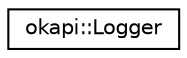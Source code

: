 digraph "Graphical Class Hierarchy"
{
 // LATEX_PDF_SIZE
  edge [fontname="Helvetica",fontsize="10",labelfontname="Helvetica",labelfontsize="10"];
  node [fontname="Helvetica",fontsize="10",shape=record];
  rankdir="LR";
  Node0 [label="okapi::Logger",height=0.2,width=0.4,color="black", fillcolor="white", style="filled",URL="$classokapi_1_1Logger.html",tooltip=" "];
}
